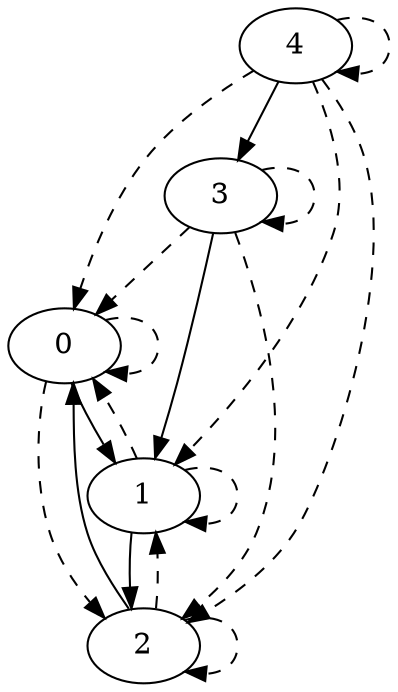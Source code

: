 digraph G {
    0 -> 1;
    1 -> 2;
    2 -> 0;
    3 -> 1;
    4 -> 3;
    0 -> 0[style = dashed];
    0 -> 2[style = dashed];
    1 -> 0[style = dashed];
    1 -> 1[style = dashed];
    2 -> 1[style = dashed];
    2 -> 2[style = dashed];
    3 -> 0[style = dashed];
    3 -> 2[style = dashed];
    3 -> 3[style = dashed];
    4 -> 0[style = dashed];
    4 -> 1[style = dashed];
    4 -> 2[style = dashed];
    4 -> 4[style = dashed];
}
